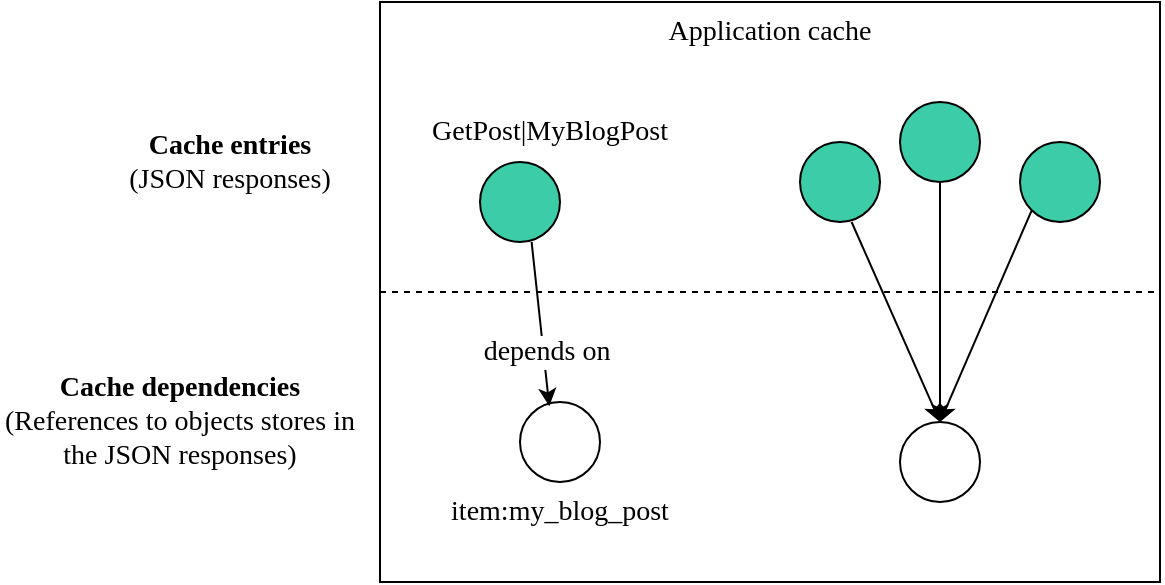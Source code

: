 <mxfile version="19.0.3" type="device"><diagram id="iRDoZmpEVQc-nmEfz3bq" name="Page-1"><mxGraphModel dx="1038" dy="649" grid="1" gridSize="10" guides="1" tooltips="1" connect="1" arrows="1" fold="1" page="1" pageScale="1" pageWidth="850" pageHeight="1100" math="0" shadow="0"><root><mxCell id="0"/><mxCell id="1" parent="0"/><mxCell id="yFvR2nXTIWICgnmrBE1H-1" value="Application cache" style="rounded=0;whiteSpace=wrap;html=1;verticalAlign=top;fontSize=14;gradientColor=#E9E8E8;fillColor=none;fontFamily=Work Sans;" parent="1" vertex="1"><mxGeometry x="230" y="70" width="390" height="290" as="geometry"/></mxCell><mxCell id="yFvR2nXTIWICgnmrBE1H-2" value="" style="endArrow=none;html=1;rounded=0;exitX=0;exitY=0.5;exitDx=0;exitDy=0;entryX=1;entryY=0.5;entryDx=0;entryDy=0;dashed=1;fontFamily=Work Sans;fontSize=14;" parent="1" source="yFvR2nXTIWICgnmrBE1H-1" target="yFvR2nXTIWICgnmrBE1H-1" edge="1"><mxGeometry width="50" height="50" relative="1" as="geometry"><mxPoint x="470" y="340" as="sourcePoint"/><mxPoint x="520" y="290" as="targetPoint"/></mxGeometry></mxCell><mxCell id="yFvR2nXTIWICgnmrBE1H-3" value="&lt;b style=&quot;font-size: 14px;&quot;&gt;Cache entries&lt;/b&gt;&lt;br style=&quot;font-size: 14px;&quot;&gt;(JSON responses)" style="text;html=1;strokeColor=none;fillColor=none;align=center;verticalAlign=middle;whiteSpace=wrap;rounded=0;fontSize=14;fontFamily=Work Sans;" parent="1" vertex="1"><mxGeometry x="90" y="130" width="130" height="40" as="geometry"/></mxCell><mxCell id="yFvR2nXTIWICgnmrBE1H-4" value="&lt;b style=&quot;font-size: 14px;&quot;&gt;Cache dependencies&lt;/b&gt;&lt;br style=&quot;font-size: 14px;&quot;&gt;(References to objects stores in the JSON responses)" style="text;html=1;strokeColor=none;fillColor=none;align=center;verticalAlign=middle;whiteSpace=wrap;rounded=0;fontSize=14;fontFamily=Work Sans;" parent="1" vertex="1"><mxGeometry x="40" y="240" width="180" height="80" as="geometry"/></mxCell><mxCell id="yFvR2nXTIWICgnmrBE1H-5" value="" style="ellipse;whiteSpace=wrap;html=1;aspect=fixed;fontSize=14;fillColor=default;gradientColor=none;fontFamily=Work Sans;" parent="1" vertex="1"><mxGeometry x="300" y="270" width="40" height="40" as="geometry"/></mxCell><mxCell id="yFvR2nXTIWICgnmrBE1H-6" value="" style="ellipse;whiteSpace=wrap;html=1;aspect=fixed;fontSize=14;fillColor=default;gradientColor=none;fontFamily=Work Sans;" parent="1" vertex="1"><mxGeometry x="490" y="280" width="40" height="40" as="geometry"/></mxCell><mxCell id="yFvR2nXTIWICgnmrBE1H-7" value="" style="ellipse;whiteSpace=wrap;html=1;aspect=fixed;fontSize=14;fillColor=#3DCCA8;gradientColor=none;fontFamily=Work Sans;" parent="1" vertex="1"><mxGeometry x="440" y="140" width="40" height="40" as="geometry"/></mxCell><mxCell id="yFvR2nXTIWICgnmrBE1H-8" value="" style="ellipse;whiteSpace=wrap;html=1;aspect=fixed;fontSize=14;fillColor=#3DCCA8;gradientColor=none;fontFamily=Work Sans;" parent="1" vertex="1"><mxGeometry x="490" y="120" width="40" height="40" as="geometry"/></mxCell><mxCell id="yFvR2nXTIWICgnmrBE1H-9" value="" style="ellipse;whiteSpace=wrap;html=1;aspect=fixed;fontSize=14;fillColor=#3DCCA8;gradientColor=none;fontFamily=Work Sans;" parent="1" vertex="1"><mxGeometry x="550" y="140" width="40" height="40" as="geometry"/></mxCell><mxCell id="yFvR2nXTIWICgnmrBE1H-10" value="" style="ellipse;whiteSpace=wrap;html=1;aspect=fixed;fontSize=14;fillColor=#3DCCA8;gradientColor=none;fontFamily=Work Sans;" parent="1" vertex="1"><mxGeometry x="280" y="150" width="40" height="40" as="geometry"/></mxCell><mxCell id="yFvR2nXTIWICgnmrBE1H-11" value="" style="endArrow=classic;html=1;rounded=0;fontSize=14;entryX=0.366;entryY=0.053;entryDx=0;entryDy=0;strokeWidth=1;exitX=0.645;exitY=0.998;exitDx=0;exitDy=0;entryPerimeter=0;exitPerimeter=0;fontFamily=Work Sans;" parent="1" source="yFvR2nXTIWICgnmrBE1H-10" target="yFvR2nXTIWICgnmrBE1H-5" edge="1"><mxGeometry width="50" height="50" relative="1" as="geometry"><mxPoint x="310" y="190" as="sourcePoint"/><mxPoint x="340" y="170" as="targetPoint"/></mxGeometry></mxCell><mxCell id="yFvR2nXTIWICgnmrBE1H-15" value="depends on" style="edgeLabel;html=1;align=center;verticalAlign=middle;resizable=0;points=[];fontSize=14;fontFamily=Work Sans;" parent="yFvR2nXTIWICgnmrBE1H-11" vertex="1" connectable="0"><mxGeometry x="0.342" y="1" relative="1" as="geometry"><mxPoint as="offset"/></mxGeometry></mxCell><mxCell id="yFvR2nXTIWICgnmrBE1H-12" value="" style="endArrow=classic;html=1;rounded=0;fontSize=14;exitX=0.645;exitY=1;exitDx=0;exitDy=0;strokeWidth=1;exitPerimeter=0;fontFamily=Work Sans;" parent="1" source="yFvR2nXTIWICgnmrBE1H-7" edge="1"><mxGeometry width="50" height="50" relative="1" as="geometry"><mxPoint x="480.0" y="180" as="sourcePoint"/><mxPoint x="510" y="280" as="targetPoint"/></mxGeometry></mxCell><mxCell id="yFvR2nXTIWICgnmrBE1H-13" value="" style="endArrow=classic;html=1;rounded=0;fontSize=14;exitX=0.5;exitY=1;exitDx=0;exitDy=0;entryX=0.5;entryY=0;entryDx=0;entryDy=0;strokeWidth=1;fontFamily=Work Sans;" parent="1" source="yFvR2nXTIWICgnmrBE1H-8" target="yFvR2nXTIWICgnmrBE1H-6" edge="1"><mxGeometry width="50" height="50" relative="1" as="geometry"><mxPoint x="510.0" y="170" as="sourcePoint"/><mxPoint x="530" y="270" as="targetPoint"/></mxGeometry></mxCell><mxCell id="yFvR2nXTIWICgnmrBE1H-14" value="" style="endArrow=classic;html=1;rounded=0;fontSize=14;exitX=0;exitY=1;exitDx=0;exitDy=0;entryX=0.5;entryY=0;entryDx=0;entryDy=0;strokeWidth=1;fontFamily=Work Sans;" parent="1" source="yFvR2nXTIWICgnmrBE1H-9" target="yFvR2nXTIWICgnmrBE1H-6" edge="1"><mxGeometry width="50" height="50" relative="1" as="geometry"><mxPoint x="570.0" y="180" as="sourcePoint"/><mxPoint x="590" y="280" as="targetPoint"/></mxGeometry></mxCell><mxCell id="yFvR2nXTIWICgnmrBE1H-16" value="GetPost|MyBlogPost" style="text;html=1;strokeColor=none;fillColor=none;align=center;verticalAlign=middle;whiteSpace=wrap;rounded=0;fontSize=14;fontFamily=Work Sans;" parent="1" vertex="1"><mxGeometry x="240" y="120" width="150" height="30" as="geometry"/></mxCell><mxCell id="yFvR2nXTIWICgnmrBE1H-17" value="item:my_blog_post" style="text;html=1;strokeColor=none;fillColor=none;align=center;verticalAlign=middle;whiteSpace=wrap;rounded=0;fontSize=14;fontFamily=Work Sans;" parent="1" vertex="1"><mxGeometry x="245" y="310" width="150" height="30" as="geometry"/></mxCell></root></mxGraphModel></diagram></mxfile>
